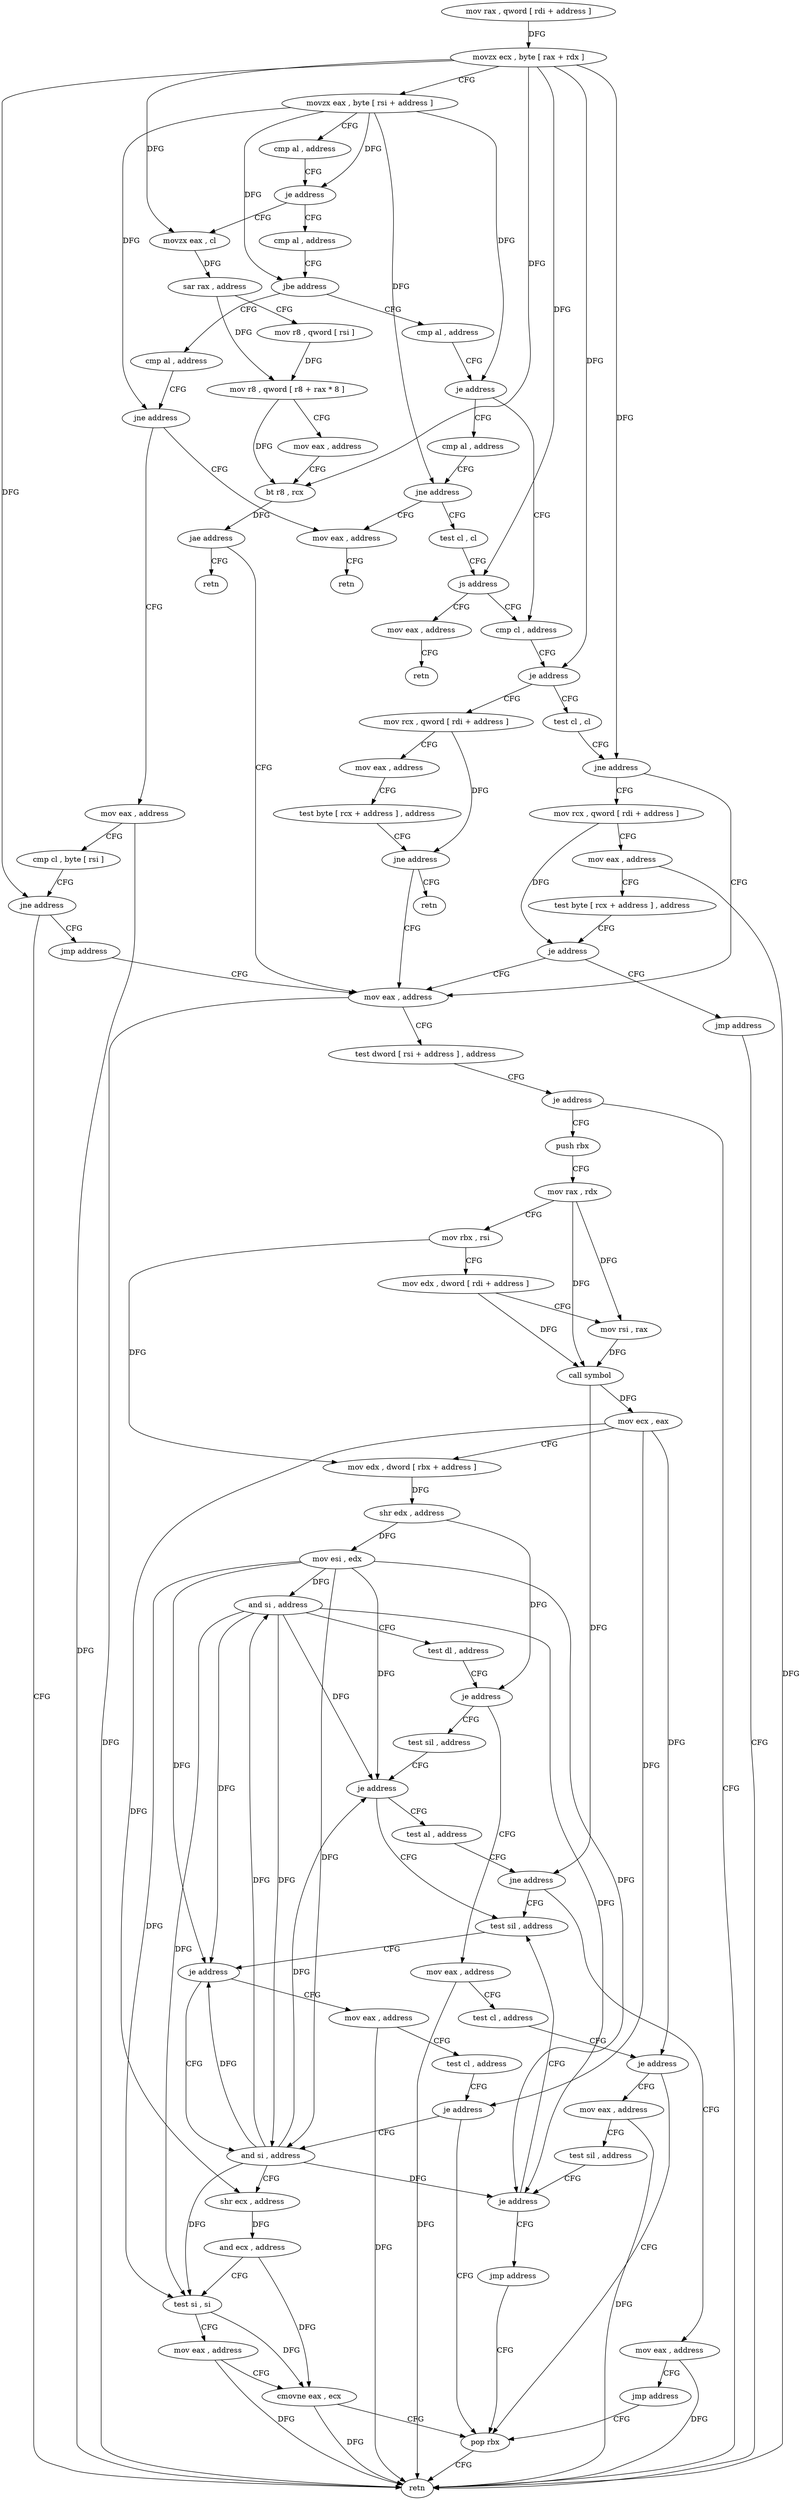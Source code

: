 digraph "func" {
"4333333" [label = "mov rax , qword [ rdi + address ]" ]
"4333337" [label = "movzx ecx , byte [ rax + rdx ]" ]
"4333341" [label = "movzx eax , byte [ rsi + address ]" ]
"4333345" [label = "cmp al , address" ]
"4333347" [label = "je address" ]
"4333435" [label = "movzx eax , cl" ]
"4333349" [label = "cmp al , address" ]
"4333438" [label = "sar rax , address" ]
"4333442" [label = "mov r8 , qword [ rsi ]" ]
"4333445" [label = "mov r8 , qword [ r8 + rax * 8 ]" ]
"4333449" [label = "mov eax , address" ]
"4333454" [label = "bt r8 , rcx" ]
"4333458" [label = "jae address" ]
"4333542" [label = "retn" ]
"4333460" [label = "mov eax , address" ]
"4333351" [label = "jbe address" ]
"4333412" [label = "cmp al , address" ]
"4333353" [label = "cmp al , address" ]
"4333465" [label = "test dword [ rsi + address ] , address" ]
"4333472" [label = "je address" ]
"4333616" [label = "retn" ]
"4333478" [label = "push rbx" ]
"4333414" [label = "jne address" ]
"4333618" [label = "mov eax , address" ]
"4333420" [label = "mov eax , address" ]
"4333355" [label = "je address" ]
"4333373" [label = "cmp cl , address" ]
"4333357" [label = "cmp al , address" ]
"4333479" [label = "mov rax , rdx" ]
"4333482" [label = "mov rbx , rsi" ]
"4333485" [label = "mov edx , dword [ rdi + address ]" ]
"4333491" [label = "mov rsi , rax" ]
"4333494" [label = "call symbol" ]
"4333499" [label = "mov ecx , eax" ]
"4333501" [label = "mov edx , dword [ rbx + address ]" ]
"4333504" [label = "shr edx , address" ]
"4333507" [label = "mov esi , edx" ]
"4333509" [label = "and si , address" ]
"4333514" [label = "test dl , address" ]
"4333517" [label = "je address" ]
"4333567" [label = "test sil , address" ]
"4333519" [label = "mov eax , address" ]
"4333623" [label = "retn" ]
"4333425" [label = "cmp cl , byte [ rsi ]" ]
"4333427" [label = "jne address" ]
"4333433" [label = "jmp address" ]
"4333376" [label = "je address" ]
"4333544" [label = "mov rcx , qword [ rdi + address ]" ]
"4333382" [label = "test cl , cl" ]
"4333359" [label = "jne address" ]
"4333365" [label = "test cl , cl" ]
"4333571" [label = "je address" ]
"4333577" [label = "test sil , address" ]
"4333573" [label = "test al , address" ]
"4333524" [label = "test cl , address" ]
"4333527" [label = "je address" ]
"4333615" [label = "pop rbx" ]
"4333529" [label = "mov eax , address" ]
"4333551" [label = "mov eax , address" ]
"4333556" [label = "test byte [ rcx + address ] , address" ]
"4333563" [label = "jne address" ]
"4333565" [label = "retn" ]
"4333384" [label = "jne address" ]
"4333386" [label = "mov rcx , qword [ rdi + address ]" ]
"4333367" [label = "js address" ]
"4333624" [label = "mov eax , address" ]
"4333581" [label = "je address" ]
"4333593" [label = "and si , address" ]
"4333583" [label = "mov eax , address" ]
"4333575" [label = "jne address" ]
"4333630" [label = "mov eax , address" ]
"4333534" [label = "test sil , address" ]
"4333538" [label = "je address" ]
"4333540" [label = "jmp address" ]
"4333393" [label = "mov eax , address" ]
"4333398" [label = "test byte [ rcx + address ] , address" ]
"4333405" [label = "je address" ]
"4333407" [label = "jmp address" ]
"4333629" [label = "retn" ]
"4333598" [label = "shr ecx , address" ]
"4333601" [label = "and ecx , address" ]
"4333604" [label = "test si , si" ]
"4333607" [label = "mov eax , address" ]
"4333612" [label = "cmovne eax , ecx" ]
"4333588" [label = "test cl , address" ]
"4333591" [label = "je address" ]
"4333635" [label = "jmp address" ]
"4333333" -> "4333337" [ label = "DFG" ]
"4333337" -> "4333341" [ label = "CFG" ]
"4333337" -> "4333435" [ label = "DFG" ]
"4333337" -> "4333454" [ label = "DFG" ]
"4333337" -> "4333427" [ label = "DFG" ]
"4333337" -> "4333376" [ label = "DFG" ]
"4333337" -> "4333384" [ label = "DFG" ]
"4333337" -> "4333367" [ label = "DFG" ]
"4333341" -> "4333345" [ label = "CFG" ]
"4333341" -> "4333347" [ label = "DFG" ]
"4333341" -> "4333351" [ label = "DFG" ]
"4333341" -> "4333414" [ label = "DFG" ]
"4333341" -> "4333355" [ label = "DFG" ]
"4333341" -> "4333359" [ label = "DFG" ]
"4333345" -> "4333347" [ label = "CFG" ]
"4333347" -> "4333435" [ label = "CFG" ]
"4333347" -> "4333349" [ label = "CFG" ]
"4333435" -> "4333438" [ label = "DFG" ]
"4333349" -> "4333351" [ label = "CFG" ]
"4333438" -> "4333442" [ label = "CFG" ]
"4333438" -> "4333445" [ label = "DFG" ]
"4333442" -> "4333445" [ label = "DFG" ]
"4333445" -> "4333449" [ label = "CFG" ]
"4333445" -> "4333454" [ label = "DFG" ]
"4333449" -> "4333454" [ label = "CFG" ]
"4333454" -> "4333458" [ label = "DFG" ]
"4333458" -> "4333542" [ label = "CFG" ]
"4333458" -> "4333460" [ label = "CFG" ]
"4333460" -> "4333465" [ label = "CFG" ]
"4333460" -> "4333616" [ label = "DFG" ]
"4333351" -> "4333412" [ label = "CFG" ]
"4333351" -> "4333353" [ label = "CFG" ]
"4333412" -> "4333414" [ label = "CFG" ]
"4333353" -> "4333355" [ label = "CFG" ]
"4333465" -> "4333472" [ label = "CFG" ]
"4333472" -> "4333616" [ label = "CFG" ]
"4333472" -> "4333478" [ label = "CFG" ]
"4333478" -> "4333479" [ label = "CFG" ]
"4333414" -> "4333618" [ label = "CFG" ]
"4333414" -> "4333420" [ label = "CFG" ]
"4333618" -> "4333623" [ label = "CFG" ]
"4333420" -> "4333425" [ label = "CFG" ]
"4333420" -> "4333616" [ label = "DFG" ]
"4333355" -> "4333373" [ label = "CFG" ]
"4333355" -> "4333357" [ label = "CFG" ]
"4333373" -> "4333376" [ label = "CFG" ]
"4333357" -> "4333359" [ label = "CFG" ]
"4333479" -> "4333482" [ label = "CFG" ]
"4333479" -> "4333491" [ label = "DFG" ]
"4333479" -> "4333494" [ label = "DFG" ]
"4333482" -> "4333485" [ label = "CFG" ]
"4333482" -> "4333501" [ label = "DFG" ]
"4333485" -> "4333491" [ label = "CFG" ]
"4333485" -> "4333494" [ label = "DFG" ]
"4333491" -> "4333494" [ label = "DFG" ]
"4333494" -> "4333499" [ label = "DFG" ]
"4333494" -> "4333575" [ label = "DFG" ]
"4333499" -> "4333501" [ label = "CFG" ]
"4333499" -> "4333527" [ label = "DFG" ]
"4333499" -> "4333598" [ label = "DFG" ]
"4333499" -> "4333591" [ label = "DFG" ]
"4333501" -> "4333504" [ label = "DFG" ]
"4333504" -> "4333507" [ label = "DFG" ]
"4333504" -> "4333517" [ label = "DFG" ]
"4333507" -> "4333509" [ label = "DFG" ]
"4333507" -> "4333571" [ label = "DFG" ]
"4333507" -> "4333581" [ label = "DFG" ]
"4333507" -> "4333538" [ label = "DFG" ]
"4333507" -> "4333593" [ label = "DFG" ]
"4333507" -> "4333604" [ label = "DFG" ]
"4333509" -> "4333514" [ label = "CFG" ]
"4333509" -> "4333571" [ label = "DFG" ]
"4333509" -> "4333581" [ label = "DFG" ]
"4333509" -> "4333538" [ label = "DFG" ]
"4333509" -> "4333593" [ label = "DFG" ]
"4333509" -> "4333604" [ label = "DFG" ]
"4333514" -> "4333517" [ label = "CFG" ]
"4333517" -> "4333567" [ label = "CFG" ]
"4333517" -> "4333519" [ label = "CFG" ]
"4333567" -> "4333571" [ label = "CFG" ]
"4333519" -> "4333524" [ label = "CFG" ]
"4333519" -> "4333616" [ label = "DFG" ]
"4333425" -> "4333427" [ label = "CFG" ]
"4333427" -> "4333616" [ label = "CFG" ]
"4333427" -> "4333433" [ label = "CFG" ]
"4333433" -> "4333460" [ label = "CFG" ]
"4333376" -> "4333544" [ label = "CFG" ]
"4333376" -> "4333382" [ label = "CFG" ]
"4333544" -> "4333551" [ label = "CFG" ]
"4333544" -> "4333563" [ label = "DFG" ]
"4333382" -> "4333384" [ label = "CFG" ]
"4333359" -> "4333618" [ label = "CFG" ]
"4333359" -> "4333365" [ label = "CFG" ]
"4333365" -> "4333367" [ label = "CFG" ]
"4333571" -> "4333577" [ label = "CFG" ]
"4333571" -> "4333573" [ label = "CFG" ]
"4333577" -> "4333581" [ label = "CFG" ]
"4333573" -> "4333575" [ label = "CFG" ]
"4333524" -> "4333527" [ label = "CFG" ]
"4333527" -> "4333615" [ label = "CFG" ]
"4333527" -> "4333529" [ label = "CFG" ]
"4333615" -> "4333616" [ label = "CFG" ]
"4333529" -> "4333534" [ label = "CFG" ]
"4333529" -> "4333616" [ label = "DFG" ]
"4333551" -> "4333556" [ label = "CFG" ]
"4333556" -> "4333563" [ label = "CFG" ]
"4333563" -> "4333460" [ label = "CFG" ]
"4333563" -> "4333565" [ label = "CFG" ]
"4333384" -> "4333460" [ label = "CFG" ]
"4333384" -> "4333386" [ label = "CFG" ]
"4333386" -> "4333393" [ label = "CFG" ]
"4333386" -> "4333405" [ label = "DFG" ]
"4333367" -> "4333624" [ label = "CFG" ]
"4333367" -> "4333373" [ label = "CFG" ]
"4333624" -> "4333629" [ label = "CFG" ]
"4333581" -> "4333593" [ label = "CFG" ]
"4333581" -> "4333583" [ label = "CFG" ]
"4333593" -> "4333598" [ label = "CFG" ]
"4333593" -> "4333509" [ label = "DFG" ]
"4333593" -> "4333571" [ label = "DFG" ]
"4333593" -> "4333581" [ label = "DFG" ]
"4333593" -> "4333538" [ label = "DFG" ]
"4333593" -> "4333604" [ label = "DFG" ]
"4333583" -> "4333588" [ label = "CFG" ]
"4333583" -> "4333616" [ label = "DFG" ]
"4333575" -> "4333630" [ label = "CFG" ]
"4333575" -> "4333577" [ label = "CFG" ]
"4333630" -> "4333635" [ label = "CFG" ]
"4333630" -> "4333616" [ label = "DFG" ]
"4333534" -> "4333538" [ label = "CFG" ]
"4333538" -> "4333577" [ label = "CFG" ]
"4333538" -> "4333540" [ label = "CFG" ]
"4333540" -> "4333615" [ label = "CFG" ]
"4333393" -> "4333398" [ label = "CFG" ]
"4333393" -> "4333616" [ label = "DFG" ]
"4333398" -> "4333405" [ label = "CFG" ]
"4333405" -> "4333460" [ label = "CFG" ]
"4333405" -> "4333407" [ label = "CFG" ]
"4333407" -> "4333616" [ label = "CFG" ]
"4333598" -> "4333601" [ label = "DFG" ]
"4333601" -> "4333604" [ label = "CFG" ]
"4333601" -> "4333612" [ label = "DFG" ]
"4333604" -> "4333607" [ label = "CFG" ]
"4333604" -> "4333612" [ label = "DFG" ]
"4333607" -> "4333612" [ label = "CFG" ]
"4333607" -> "4333616" [ label = "DFG" ]
"4333612" -> "4333615" [ label = "CFG" ]
"4333612" -> "4333616" [ label = "DFG" ]
"4333588" -> "4333591" [ label = "CFG" ]
"4333591" -> "4333615" [ label = "CFG" ]
"4333591" -> "4333593" [ label = "CFG" ]
"4333635" -> "4333615" [ label = "CFG" ]
}
